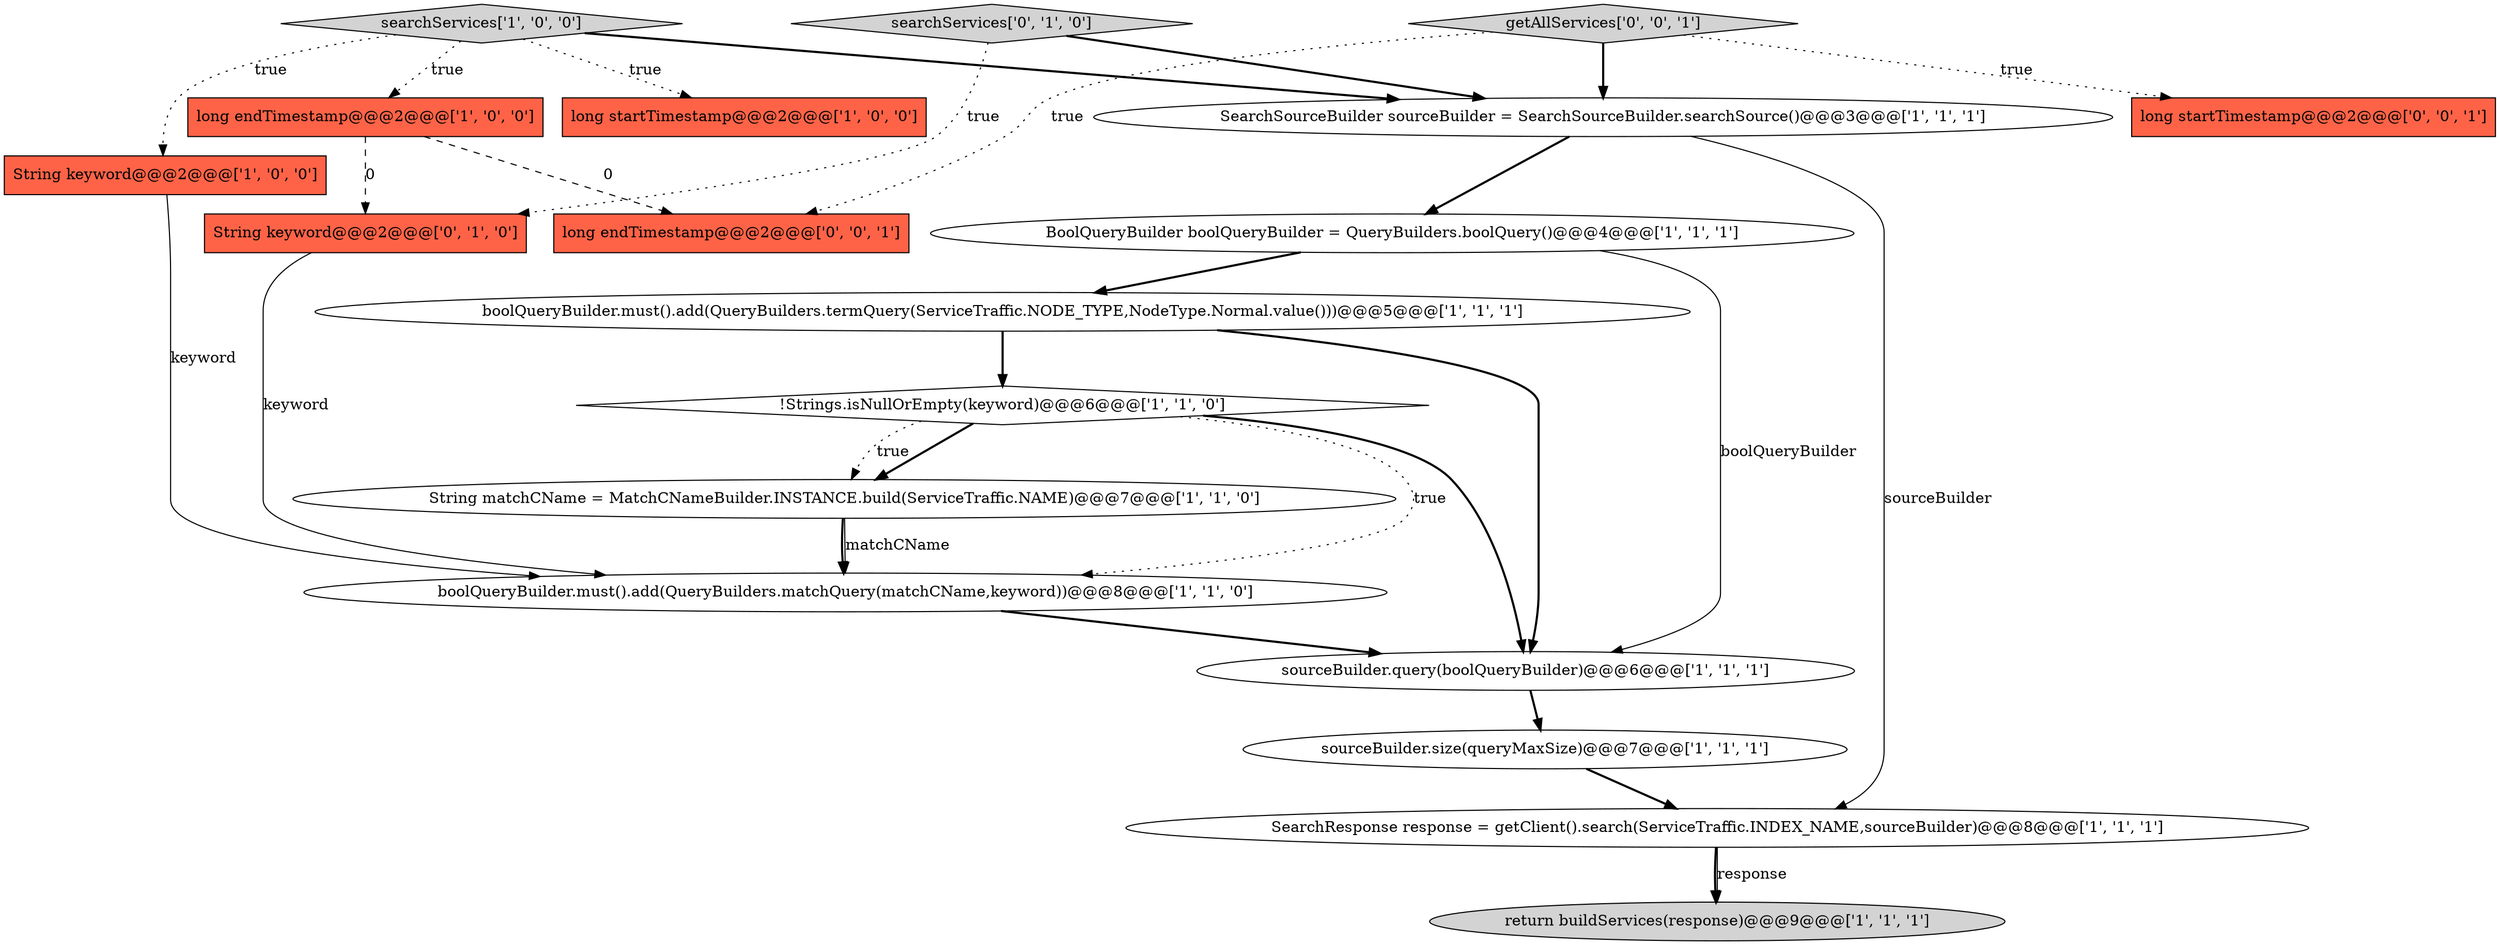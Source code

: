 digraph {
5 [style = filled, label = "return buildServices(response)@@@9@@@['1', '1', '1']", fillcolor = lightgray, shape = ellipse image = "AAA0AAABBB1BBB"];
10 [style = filled, label = "long endTimestamp@@@2@@@['1', '0', '0']", fillcolor = tomato, shape = box image = "AAA1AAABBB1BBB"];
7 [style = filled, label = "searchServices['1', '0', '0']", fillcolor = lightgray, shape = diamond image = "AAA0AAABBB1BBB"];
16 [style = filled, label = "getAllServices['0', '0', '1']", fillcolor = lightgray, shape = diamond image = "AAA0AAABBB3BBB"];
1 [style = filled, label = "String keyword@@@2@@@['1', '0', '0']", fillcolor = tomato, shape = box image = "AAA0AAABBB1BBB"];
0 [style = filled, label = "sourceBuilder.size(queryMaxSize)@@@7@@@['1', '1', '1']", fillcolor = white, shape = ellipse image = "AAA0AAABBB1BBB"];
2 [style = filled, label = "BoolQueryBuilder boolQueryBuilder = QueryBuilders.boolQuery()@@@4@@@['1', '1', '1']", fillcolor = white, shape = ellipse image = "AAA0AAABBB1BBB"];
3 [style = filled, label = "long startTimestamp@@@2@@@['1', '0', '0']", fillcolor = tomato, shape = box image = "AAA0AAABBB1BBB"];
11 [style = filled, label = "!Strings.isNullOrEmpty(keyword)@@@6@@@['1', '1', '0']", fillcolor = white, shape = diamond image = "AAA0AAABBB1BBB"];
12 [style = filled, label = "SearchResponse response = getClient().search(ServiceTraffic.INDEX_NAME,sourceBuilder)@@@8@@@['1', '1', '1']", fillcolor = white, shape = ellipse image = "AAA0AAABBB1BBB"];
15 [style = filled, label = "searchServices['0', '1', '0']", fillcolor = lightgray, shape = diamond image = "AAA0AAABBB2BBB"];
14 [style = filled, label = "String keyword@@@2@@@['0', '1', '0']", fillcolor = tomato, shape = box image = "AAA1AAABBB2BBB"];
18 [style = filled, label = "long endTimestamp@@@2@@@['0', '0', '1']", fillcolor = tomato, shape = box image = "AAA0AAABBB3BBB"];
17 [style = filled, label = "long startTimestamp@@@2@@@['0', '0', '1']", fillcolor = tomato, shape = box image = "AAA0AAABBB3BBB"];
6 [style = filled, label = "boolQueryBuilder.must().add(QueryBuilders.termQuery(ServiceTraffic.NODE_TYPE,NodeType.Normal.value()))@@@5@@@['1', '1', '1']", fillcolor = white, shape = ellipse image = "AAA0AAABBB1BBB"];
4 [style = filled, label = "boolQueryBuilder.must().add(QueryBuilders.matchQuery(matchCName,keyword))@@@8@@@['1', '1', '0']", fillcolor = white, shape = ellipse image = "AAA0AAABBB1BBB"];
13 [style = filled, label = "SearchSourceBuilder sourceBuilder = SearchSourceBuilder.searchSource()@@@3@@@['1', '1', '1']", fillcolor = white, shape = ellipse image = "AAA0AAABBB1BBB"];
9 [style = filled, label = "sourceBuilder.query(boolQueryBuilder)@@@6@@@['1', '1', '1']", fillcolor = white, shape = ellipse image = "AAA0AAABBB1BBB"];
8 [style = filled, label = "String matchCName = MatchCNameBuilder.INSTANCE.build(ServiceTraffic.NAME)@@@7@@@['1', '1', '0']", fillcolor = white, shape = ellipse image = "AAA0AAABBB1BBB"];
7->13 [style = bold, label=""];
4->9 [style = bold, label=""];
16->13 [style = bold, label=""];
15->13 [style = bold, label=""];
8->4 [style = solid, label="matchCName"];
7->10 [style = dotted, label="true"];
9->0 [style = bold, label=""];
12->5 [style = bold, label=""];
14->4 [style = solid, label="keyword"];
2->6 [style = bold, label=""];
12->5 [style = solid, label="response"];
0->12 [style = bold, label=""];
16->17 [style = dotted, label="true"];
2->9 [style = solid, label="boolQueryBuilder"];
11->4 [style = dotted, label="true"];
15->14 [style = dotted, label="true"];
11->9 [style = bold, label=""];
1->4 [style = solid, label="keyword"];
7->3 [style = dotted, label="true"];
13->12 [style = solid, label="sourceBuilder"];
6->11 [style = bold, label=""];
11->8 [style = bold, label=""];
11->8 [style = dotted, label="true"];
8->4 [style = bold, label=""];
6->9 [style = bold, label=""];
7->1 [style = dotted, label="true"];
10->14 [style = dashed, label="0"];
10->18 [style = dashed, label="0"];
13->2 [style = bold, label=""];
16->18 [style = dotted, label="true"];
}
